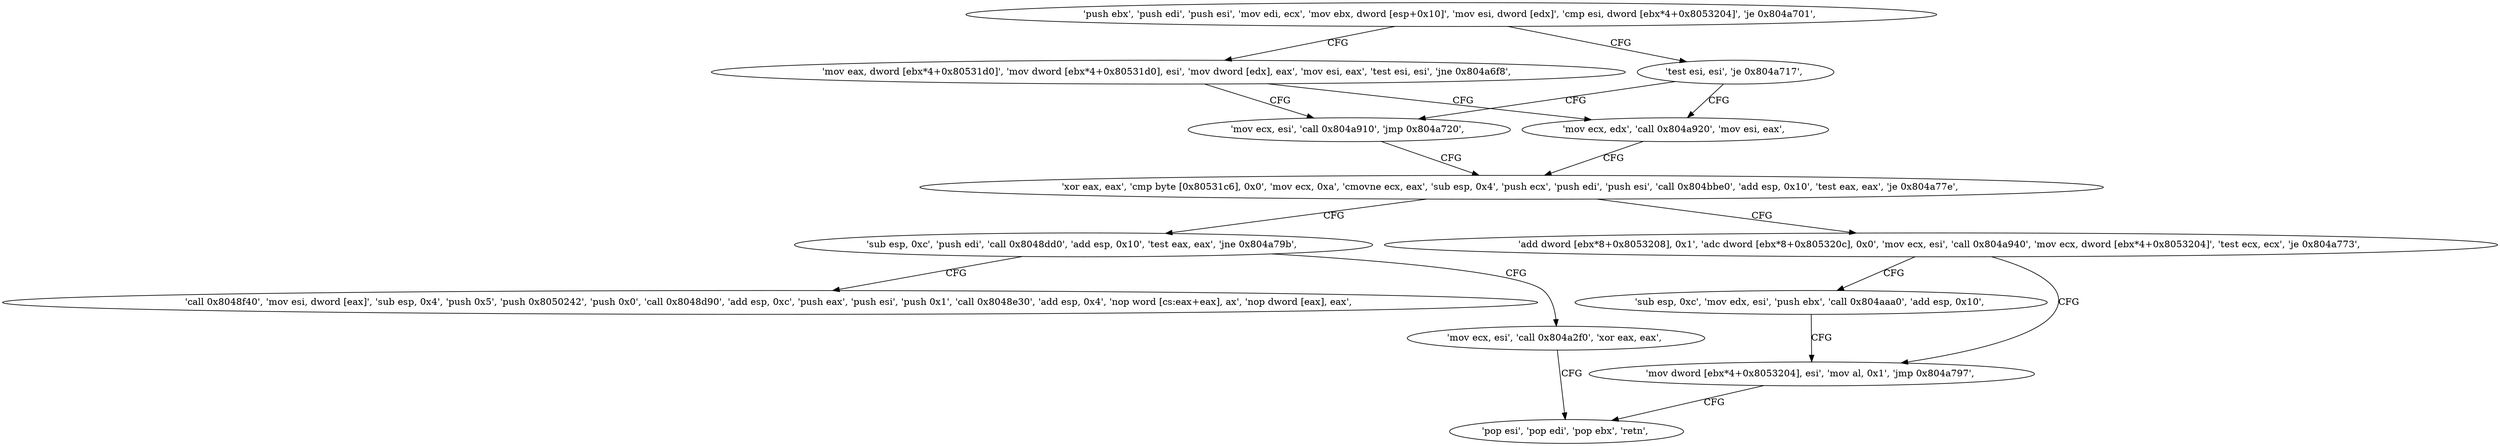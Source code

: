 digraph "func" {
"134522592" [label = "'push ebx', 'push edi', 'push esi', 'mov edi, ecx', 'mov ebx, dword [esp+0x10]', 'mov esi, dword [edx]', 'cmp esi, dword [ebx*4+0x8053204]', 'je 0x804a701', " ]
"134522625" [label = "'mov eax, dword [ebx*4+0x80531d0]', 'mov dword [ebx*4+0x80531d0], esi', 'mov dword [edx], eax', 'mov esi, eax', 'test esi, esi', 'jne 0x804a6f8', " ]
"134522612" [label = "'test esi, esi', 'je 0x804a717', " ]
"134522616" [label = "'mov ecx, esi', 'call 0x804a910', 'jmp 0x804a720', " ]
"134522647" [label = "'mov ecx, edx', 'call 0x804a920', 'mov esi, eax', " ]
"134522656" [label = "'xor eax, eax', 'cmp byte [0x80531c6], 0x0', 'mov ecx, 0xa', 'cmovne ecx, eax', 'sub esp, 0x4', 'push ecx', 'push edi', 'push esi', 'call 0x804bbe0', 'add esp, 0x10', 'test eax, eax', 'je 0x804a77e', " ]
"134522750" [label = "'sub esp, 0xc', 'push edi', 'call 0x8048dd0', 'add esp, 0x10', 'test eax, eax', 'jne 0x804a79b', " ]
"134522691" [label = "'add dword [ebx*8+0x8053208], 0x1', 'adc dword [ebx*8+0x805320c], 0x0', 'mov ecx, esi', 'call 0x804a940', 'mov ecx, dword [ebx*4+0x8053204]', 'test ecx, ecx', 'je 0x804a773', " ]
"134522779" [label = "'call 0x8048f40', 'mov esi, dword [eax]', 'sub esp, 0x4', 'push 0x5', 'push 0x8050242', 'push 0x0', 'call 0x8048d90', 'add esp, 0xc', 'push eax', 'push esi', 'push 0x1', 'call 0x8048e30', 'add esp, 0x4', 'nop word [cs:eax+eax], ax', 'nop dword [eax], eax', " ]
"134522766" [label = "'mov ecx, esi', 'call 0x804a2f0', 'xor eax, eax', " ]
"134522739" [label = "'mov dword [ebx*4+0x8053204], esi', 'mov al, 0x1', 'jmp 0x804a797', " ]
"134522725" [label = "'sub esp, 0xc', 'mov edx, esi', 'push ebx', 'call 0x804aaa0', 'add esp, 0x10', " ]
"134522775" [label = "'pop esi', 'pop edi', 'pop ebx', 'retn', " ]
"134522592" -> "134522625" [ label = "CFG" ]
"134522592" -> "134522612" [ label = "CFG" ]
"134522625" -> "134522616" [ label = "CFG" ]
"134522625" -> "134522647" [ label = "CFG" ]
"134522612" -> "134522647" [ label = "CFG" ]
"134522612" -> "134522616" [ label = "CFG" ]
"134522616" -> "134522656" [ label = "CFG" ]
"134522647" -> "134522656" [ label = "CFG" ]
"134522656" -> "134522750" [ label = "CFG" ]
"134522656" -> "134522691" [ label = "CFG" ]
"134522750" -> "134522779" [ label = "CFG" ]
"134522750" -> "134522766" [ label = "CFG" ]
"134522691" -> "134522739" [ label = "CFG" ]
"134522691" -> "134522725" [ label = "CFG" ]
"134522766" -> "134522775" [ label = "CFG" ]
"134522739" -> "134522775" [ label = "CFG" ]
"134522725" -> "134522739" [ label = "CFG" ]
}
